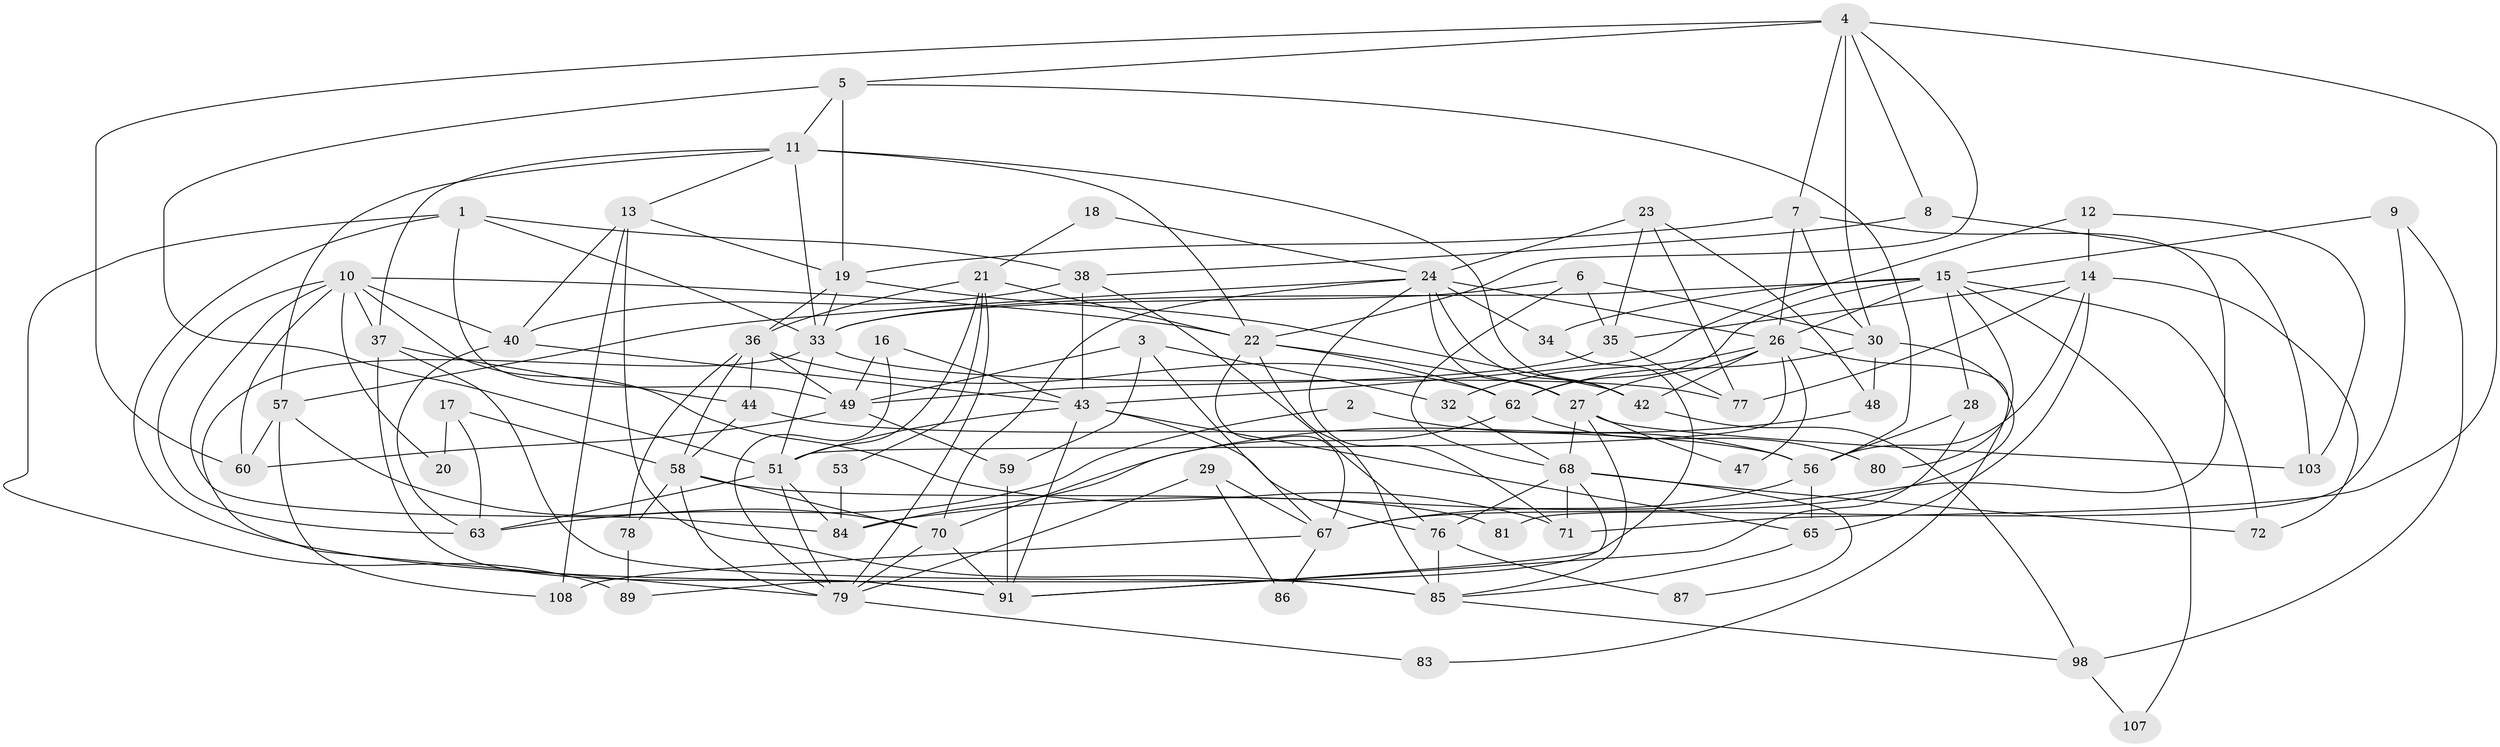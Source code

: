 // original degree distribution, {4: 0.2777777777777778, 2: 0.14814814814814814, 5: 0.21296296296296297, 3: 0.2222222222222222, 6: 0.1111111111111111, 7: 0.027777777777777776}
// Generated by graph-tools (version 1.1) at 2025/11/02/27/25 16:11:21]
// undirected, 75 vertices, 180 edges
graph export_dot {
graph [start="1"]
  node [color=gray90,style=filled];
  1 [super="+39"];
  2;
  3;
  4 [super="+54"];
  5 [super="+46"];
  6;
  7;
  8;
  9;
  10 [super="+31"];
  11 [super="+94"];
  12;
  13 [super="+50"];
  14 [super="+95"];
  15 [super="+55"];
  16;
  17;
  18;
  19 [super="+41"];
  20;
  21;
  22 [super="+25"];
  23;
  24 [super="+102"];
  26 [super="+64"];
  27 [super="+69"];
  28 [super="+74"];
  29;
  30 [super="+88"];
  32;
  33 [super="+82"];
  34;
  35 [super="+100"];
  36 [super="+90"];
  37 [super="+45"];
  38 [super="+97"];
  40 [super="+73"];
  42 [super="+52"];
  43 [super="+61"];
  44;
  47;
  48;
  49 [super="+101"];
  51 [super="+96"];
  53;
  56 [super="+99"];
  57;
  58 [super="+66"];
  59;
  60;
  62;
  63;
  65;
  67 [super="+75"];
  68 [super="+106"];
  70 [super="+92"];
  71;
  72;
  76 [super="+93"];
  77;
  78;
  79 [super="+104"];
  80;
  81;
  83;
  84;
  85;
  86;
  87;
  89;
  91 [super="+105"];
  98;
  103;
  107;
  108;
  1 -- 89;
  1 -- 38;
  1 -- 91;
  1 -- 49;
  1 -- 33;
  2 -- 63;
  2 -- 56;
  3 -- 49;
  3 -- 32;
  3 -- 59;
  3 -- 67;
  4 -- 30;
  4 -- 8;
  4 -- 22;
  4 -- 5;
  4 -- 71;
  4 -- 7;
  4 -- 60;
  5 -- 56;
  5 -- 19;
  5 -- 51;
  5 -- 11;
  6 -- 33;
  6 -- 35;
  6 -- 30;
  6 -- 68;
  7 -- 84;
  7 -- 19;
  7 -- 30;
  7 -- 26;
  8 -- 103;
  8 -- 38;
  9 -- 15;
  9 -- 98;
  9 -- 81;
  10 -- 60;
  10 -- 84;
  10 -- 20;
  10 -- 22;
  10 -- 71;
  10 -- 63;
  10 -- 40;
  10 -- 37;
  11 -- 42;
  11 -- 33;
  11 -- 22;
  11 -- 37;
  11 -- 57;
  11 -- 13;
  12 -- 43;
  12 -- 103;
  12 -- 14;
  13 -- 85;
  13 -- 40;
  13 -- 19;
  13 -- 108;
  14 -- 65;
  14 -- 72;
  14 -- 56;
  14 -- 35;
  14 -- 77;
  15 -- 26 [weight=2];
  15 -- 62;
  15 -- 33;
  15 -- 80;
  15 -- 34;
  15 -- 72;
  15 -- 107;
  15 -- 28;
  16 -- 43;
  16 -- 49;
  16 -- 79;
  17 -- 63;
  17 -- 20;
  17 -- 58;
  18 -- 24;
  18 -- 21;
  19 -- 33;
  19 -- 36;
  19 -- 42;
  21 -- 51;
  21 -- 36;
  21 -- 53;
  21 -- 22;
  21 -- 79;
  22 -- 62;
  22 -- 85;
  22 -- 27;
  22 -- 67;
  23 -- 48;
  23 -- 24;
  23 -- 77;
  23 -- 35;
  24 -- 26;
  24 -- 27;
  24 -- 34;
  24 -- 71;
  24 -- 57;
  24 -- 42;
  24 -- 70;
  26 -- 51;
  26 -- 42;
  26 -- 32;
  26 -- 83;
  26 -- 27;
  26 -- 47;
  27 -- 68;
  27 -- 85;
  27 -- 103;
  27 -- 47;
  28 -- 56;
  28 -- 91;
  29 -- 86;
  29 -- 67;
  29 -- 79;
  30 -- 48;
  30 -- 67;
  30 -- 62;
  32 -- 68 [weight=2];
  33 -- 51;
  33 -- 77;
  33 -- 79;
  34 -- 89;
  35 -- 77;
  35 -- 49;
  36 -- 49;
  36 -- 62;
  36 -- 78;
  36 -- 44;
  36 -- 58;
  37 -- 44;
  37 -- 91;
  37 -- 85;
  38 -- 40;
  38 -- 76;
  38 -- 43;
  40 -- 43;
  40 -- 63;
  42 -- 98;
  43 -- 65;
  43 -- 91;
  43 -- 51;
  43 -- 76;
  44 -- 58;
  44 -- 56;
  48 -- 84;
  49 -- 59;
  49 -- 60;
  51 -- 63;
  51 -- 84;
  51 -- 79;
  53 -- 84;
  56 -- 65;
  56 -- 67;
  57 -- 108;
  57 -- 60;
  57 -- 70;
  58 -- 78;
  58 -- 81;
  58 -- 79;
  58 -- 70;
  59 -- 91;
  62 -- 70;
  62 -- 80;
  65 -- 85;
  67 -- 108;
  67 -- 86;
  68 -- 72;
  68 -- 87;
  68 -- 71;
  68 -- 91;
  68 -- 76;
  70 -- 91;
  70 -- 79;
  76 -- 87;
  76 -- 85;
  78 -- 89;
  79 -- 83;
  85 -- 98;
  98 -- 107;
}
